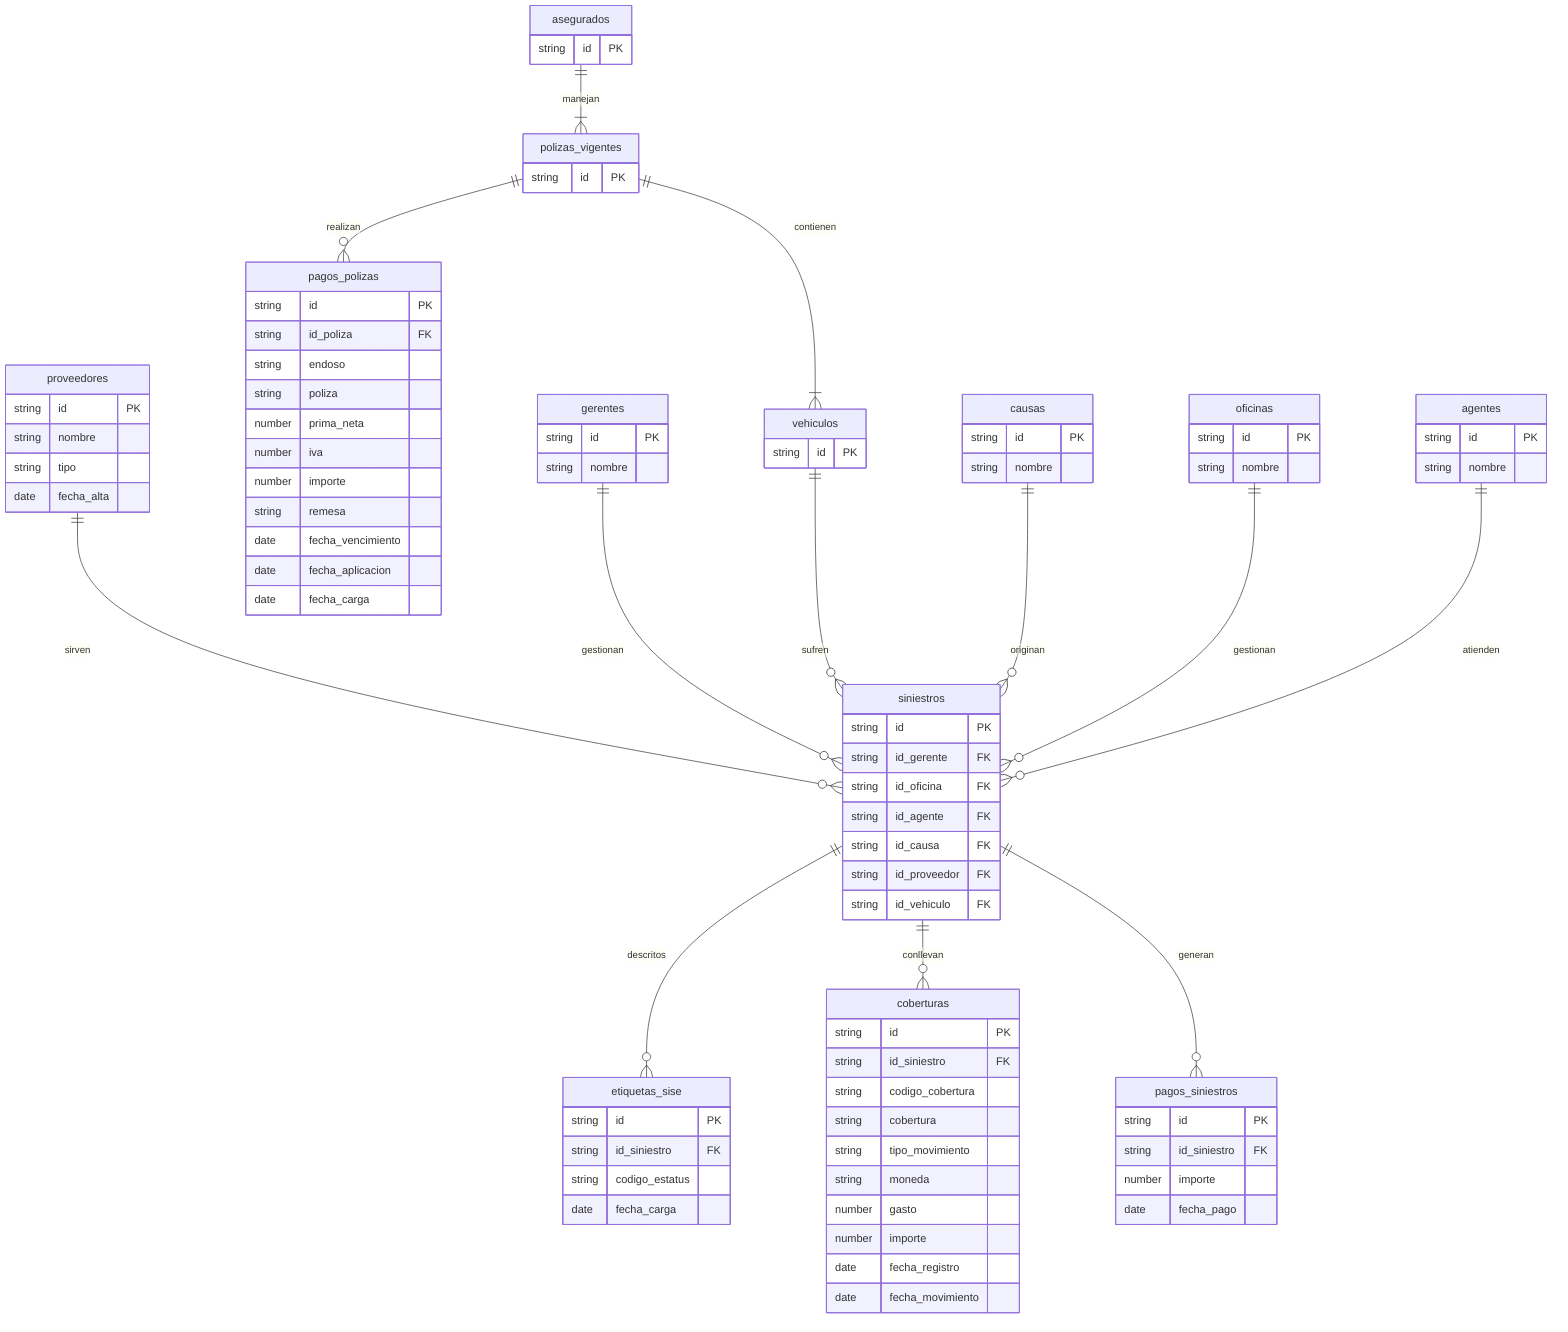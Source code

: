 erDiagram

asegurados ||--|{ polizas_vigentes : manejan

polizas_vigentes ||--|{ vehiculos : contienen

polizas_vigentes ||--o{ pagos_polizas : realizan

proveedores ||--o{ siniestros : sirven

gerentes ||--o{ siniestros : gestionan

vehiculos ||--o{ siniestros : sufren

causas ||--o{ siniestros : originan

oficinas ||--o{ siniestros : gestionan

agentes ||--o{ siniestros : atienden

siniestros ||--o{ etiquetas_sise : descritos

siniestros ||--o{ coberturas : conllevan

siniestros ||--o{ pagos_siniestros : generan

proveedores {
    string id PK
    string nombre
    string tipo
    date fecha_alta 
}

asegurados {
    string id PK
}

polizas_vigentes {
    string id PK
}

pagos_polizas {
    string id PK
    string id_poliza FK
    string endoso
    string poliza
    number prima_neta
    number iva
    number importe
    string remesa
    date fecha_vencimiento
    date fecha_aplicacion
    date fecha_carga
}

vehiculos {
    string id PK
}

causas {
    string id PK
    string nombre
}

etiquetas_sise{
    string id PK
    string id_siniestro FK
    string codigo_estatus
    date fecha_carga
}

coberturas{
    string id PK
    string id_siniestro FK
    string codigo_cobertura
    string cobertura
    string tipo_movimiento
    string moneda
    number gasto
    number importe
    date fecha_registro
    date fecha_movimiento
}

pagos_siniestros{
    string id PK
    string id_siniestro FK
    number importe
    date fecha_pago
}

gerentes{
    string id PK
    string nombre
}

oficinas{
    string id PK
    string nombre
}

siniestros{
    string id PK
    string id_gerente FK
    string id_oficina FK
    string id_agente FK
    string id_causa FK
    string id_proveedor FK
    string id_vehiculo FK
}

agentes{
    string id PK
    string nombre
}